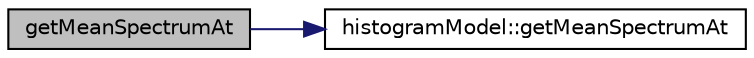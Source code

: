 digraph "getMeanSpectrumAt"
{
  edge [fontname="Helvetica",fontsize="10",labelfontname="Helvetica",labelfontsize="10"];
  node [fontname="Helvetica",fontsize="10",shape=record];
  rankdir="LR";
  Node1 [label="getMeanSpectrumAt",height=0.2,width=0.4,color="black", fillcolor="grey75", style="filled", fontcolor="black"];
  Node1 -> Node2 [color="midnightblue",fontsize="10",style="solid",fontname="Helvetica"];
  Node2 [label="histogramModel::getMeanSpectrumAt",height=0.2,width=0.4,color="black", fillcolor="white", style="filled",URL="$classhistogram_model.html#a1e2fd5ab848e0f3b3d69101f3fe77ce0"];
}
